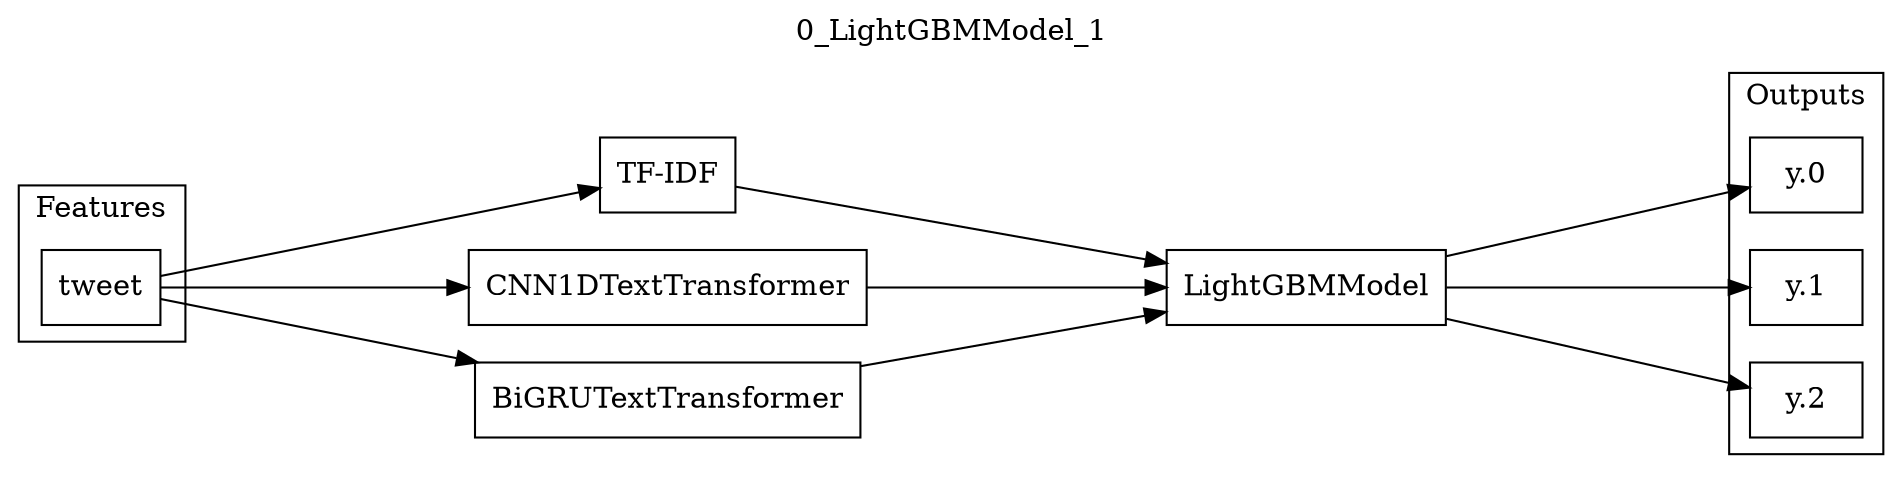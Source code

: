 digraph {
  graph[ranksep="2"]
  rankdir="LR";
  labelloc="t";
  label="0_LightGBMModel_1";
    subgraph cluster_feature {
        label="Features";
        node_0 [shape=box, label="tweet"];
    }
    node_4 [shape=box, label="TF-IDF"];
    node_5 [shape=box, label="CNN1DTextTransformer"];
    node_6 [shape=box, label="BiGRUTextTransformer"];
    node_7 [shape=box, label="LightGBMModel"];
    node_0 -> node_4;
    node_0 -> node_5;
    node_0 -> node_6;
    node_5 -> node_7;
    node_4 -> node_7;
    node_6 -> node_7;
    node_7 -> node_1;
    node_7 -> node_2;
    node_7 -> node_3;
    subgraph cluster_output {
        label="Outputs";
        node_1 [shape=box, label="y.0"];
        node_2 [shape=box, label="y.1"];
        node_3 [shape=box, label="y.2"];
    }
}
